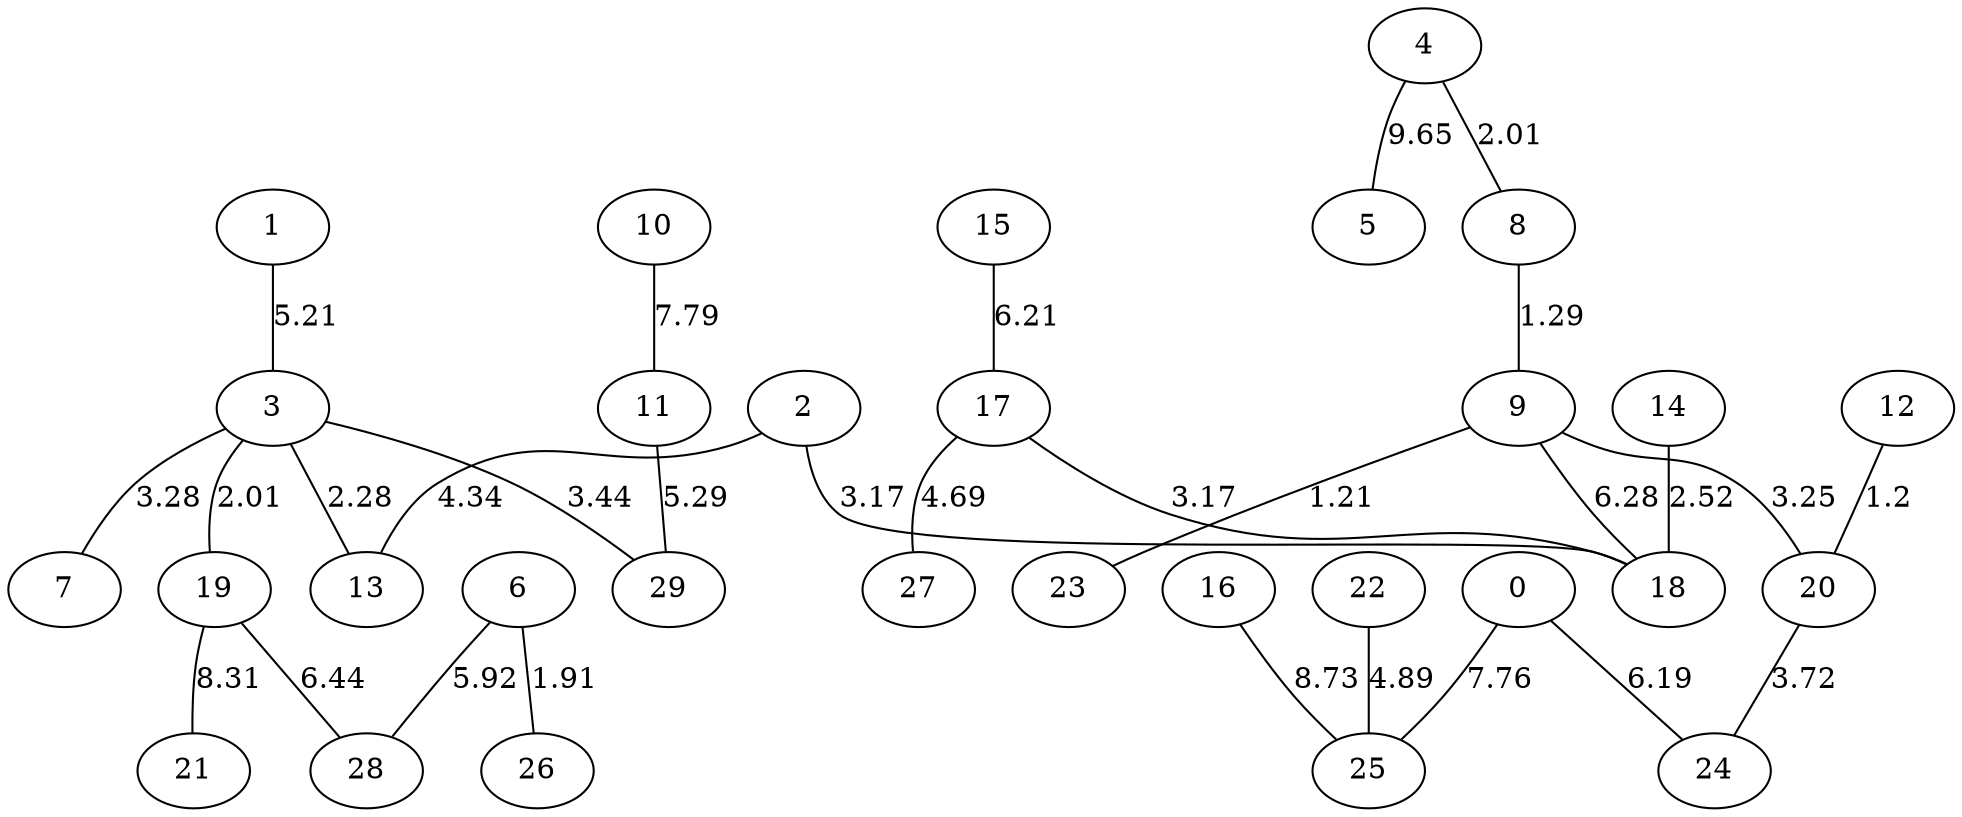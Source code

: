 graph G{
"18";
"27";
"10";
"1";
"13";
"3";
"2";
"12";
"20";
"7";
"0";
"17";
"22";
"26";
"28";
"5";
"9";
"11";
"23";
"24";
"14";
"6";
"16";
"21";
"29";
"19";
"25";
"15";
"4";
"8";
"12"--"20"[label="1.2"];
"9"--"23"[label="1.21"];
"8"--"9"[label="1.29"];
"6"--"26"[label="1.91"];
"4"--"8"[label="2.01"];
"3"--"19"[label="2.01"];
"3"--"13"[label="2.28"];
"14"--"18"[label="2.52"];
"17"--"18"[label="3.17"];
"2"--"18"[label="3.17"];
"9"--"20"[label="3.25"];
"3"--"7"[label="3.28"];
"3"--"29"[label="3.44"];
"20"--"24"[label="3.72"];
"2"--"13"[label="4.34"];
"17"--"27"[label="4.69"];
"22"--"25"[label="4.89"];
"1"--"3"[label="5.21"];
"11"--"29"[label="5.29"];
"6"--"28"[label="5.92"];
"0"--"24"[label="6.19"];
"15"--"17"[label="6.21"];
"9"--"18"[label="6.28"];
"19"--"28"[label="6.44"];
"0"--"25"[label="7.76"];
"10"--"11"[label="7.79"];
"19"--"21"[label="8.31"];
"16"--"25"[label="8.73"];
"4"--"5"[label="9.65"];
}
